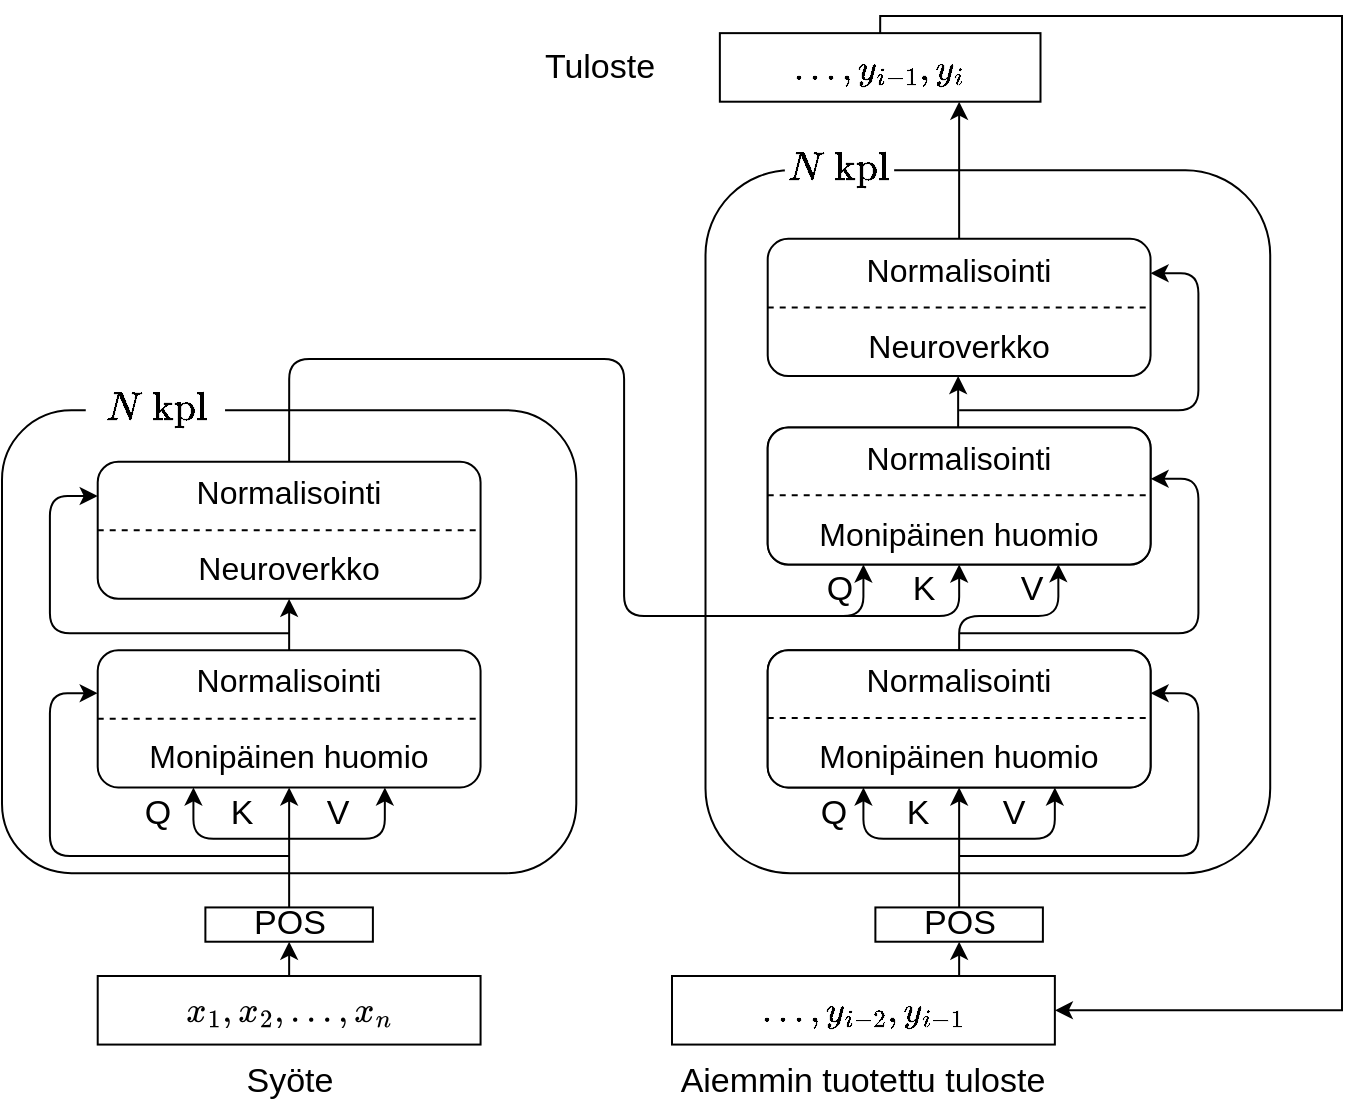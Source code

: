 <mxfile version="21.3.2" type="github">
  <diagram name="Sivu-1" id="GMaKvx0z-_WbxwCyOCGv">
    <mxGraphModel dx="836" dy="444" grid="1" gridSize="10" guides="1" tooltips="1" connect="1" arrows="1" fold="1" page="1" pageScale="1" pageWidth="827" pageHeight="1169" math="1" shadow="0">
      <root>
        <mxCell id="0" />
        <mxCell id="1" parent="0" />
        <mxCell id="I8HA8xImL1ggvuEU1R1x-40" value="" style="group" vertex="1" connectable="0" parent="1">
          <mxGeometry x="10" y="280" width="670" height="540" as="geometry" />
        </mxCell>
        <mxCell id="7PYKrdhhIDAXLN2S15Va-51" value="" style="rounded=1;whiteSpace=wrap;html=1;fillColor=none;" parent="I8HA8xImL1ggvuEU1R1x-40" vertex="1">
          <mxGeometry x="351.75" y="77.143" width="282.357" height="351.429" as="geometry" />
        </mxCell>
        <mxCell id="7PYKrdhhIDAXLN2S15Va-50" value="" style="rounded=1;whiteSpace=wrap;html=1;fillColor=none;" parent="I8HA8xImL1ggvuEU1R1x-40" vertex="1">
          <mxGeometry y="197.143" width="287.143" height="231.429" as="geometry" />
        </mxCell>
        <mxCell id="7PYKrdhhIDAXLN2S15Va-42" style="edgeStyle=orthogonalEdgeStyle;rounded=1;orthogonalLoop=1;jettySize=auto;html=1;exitX=1;exitY=0.25;exitDx=0;exitDy=0;entryX=1;entryY=0.25;entryDx=0;entryDy=0;" parent="I8HA8xImL1ggvuEU1R1x-40" target="7PYKrdhhIDAXLN2S15Va-36" edge="1">
          <mxGeometry relative="1" as="geometry">
            <mxPoint x="478.571" y="197.143" as="sourcePoint" />
            <Array as="points">
              <mxPoint x="598.214" y="197.143" />
              <mxPoint x="598.214" y="128.571" />
            </Array>
          </mxGeometry>
        </mxCell>
        <mxCell id="7PYKrdhhIDAXLN2S15Va-36" value="&lt;div style=&quot;font-size: 16px;&quot;&gt;&lt;font style=&quot;font-size: 16px;&quot;&gt;Normalisointi&lt;/font&gt;&lt;/div&gt;&lt;div style=&quot;font-size: 16px;&quot;&gt;&lt;font style=&quot;font-size: 16px;&quot;&gt;&lt;br&gt;&lt;/font&gt;&lt;/div&gt;&lt;div style=&quot;font-size: 16px;&quot;&gt;&lt;font style=&quot;font-size: 16px;&quot;&gt;Neuroverkko&lt;font style=&quot;font-size: 16px;&quot;&gt;&lt;br&gt;&lt;/font&gt;&lt;/font&gt;&lt;/div&gt;" style="rounded=1;whiteSpace=wrap;html=1;" parent="I8HA8xImL1ggvuEU1R1x-40" vertex="1">
          <mxGeometry x="382.857" y="111.429" width="191.429" height="68.571" as="geometry" />
        </mxCell>
        <mxCell id="7PYKrdhhIDAXLN2S15Va-35" value="&lt;div style=&quot;font-size: 16px;&quot;&gt;&lt;font style=&quot;font-size: 16px;&quot;&gt;Normalisointi&lt;/font&gt;&lt;/div&gt;&lt;div style=&quot;font-size: 16px;&quot;&gt;&lt;font style=&quot;font-size: 16px;&quot;&gt;&lt;br&gt;&lt;/font&gt;&lt;/div&gt;&lt;div style=&quot;font-size: 16px;&quot;&gt;&lt;font style=&quot;font-size: 16px;&quot;&gt;Huomio&lt;font style=&quot;font-size: 16px;&quot;&gt;&lt;br&gt;&lt;/font&gt;&lt;/font&gt;&lt;/div&gt;" style="rounded=1;whiteSpace=wrap;html=1;" parent="I8HA8xImL1ggvuEU1R1x-40" vertex="1">
          <mxGeometry x="382.857" y="205.714" width="191.429" height="68.571" as="geometry" />
        </mxCell>
        <mxCell id="7PYKrdhhIDAXLN2S15Va-34" value="&lt;div style=&quot;font-size: 16px;&quot;&gt;&lt;font style=&quot;font-size: 16px;&quot;&gt;Normalisointi&lt;/font&gt;&lt;/div&gt;&lt;div style=&quot;font-size: 16px;&quot;&gt;&lt;font style=&quot;font-size: 16px;&quot;&gt;&lt;br&gt;&lt;/font&gt;&lt;/div&gt;&lt;div style=&quot;font-size: 16px;&quot;&gt;&lt;font style=&quot;font-size: 16px;&quot;&gt;Huomio&lt;font style=&quot;font-size: 16px;&quot;&gt;&lt;br&gt;&lt;/font&gt;&lt;/font&gt;&lt;/div&gt;" style="rounded=1;whiteSpace=wrap;html=1;" parent="I8HA8xImL1ggvuEU1R1x-40" vertex="1">
          <mxGeometry x="382.857" y="317.143" width="191.429" height="68.571" as="geometry" />
        </mxCell>
        <mxCell id="7PYKrdhhIDAXLN2S15Va-33" value="&lt;div style=&quot;font-size: 16px;&quot;&gt;&lt;font style=&quot;font-size: 16px;&quot;&gt;Normalisointi&lt;/font&gt;&lt;/div&gt;&lt;div style=&quot;font-size: 16px;&quot;&gt;&lt;font style=&quot;font-size: 16px;&quot;&gt;&lt;br&gt;&lt;/font&gt;&lt;/div&gt;&lt;div style=&quot;font-size: 16px;&quot;&gt;&lt;font style=&quot;font-size: 16px;&quot;&gt;Monipäinen huomio&lt;font style=&quot;font-size: 16px;&quot;&gt;&lt;br&gt;&lt;/font&gt;&lt;/font&gt;&lt;/div&gt;" style="rounded=1;whiteSpace=wrap;html=1;" parent="I8HA8xImL1ggvuEU1R1x-40" vertex="1">
          <mxGeometry x="47.857" y="317.143" width="191.429" height="68.571" as="geometry" />
        </mxCell>
        <mxCell id="7PYKrdhhIDAXLN2S15Va-48" style="edgeStyle=orthogonalEdgeStyle;rounded=1;orthogonalLoop=1;jettySize=auto;html=1;entryX=0;entryY=0.25;entryDx=0;entryDy=0;" parent="I8HA8xImL1ggvuEU1R1x-40" target="7PYKrdhhIDAXLN2S15Va-3" edge="1">
          <mxGeometry relative="1" as="geometry">
            <mxPoint x="143.571" y="308.571" as="sourcePoint" />
            <Array as="points">
              <mxPoint x="23.929" y="308.571" />
              <mxPoint x="23.929" y="240.0" />
            </Array>
          </mxGeometry>
        </mxCell>
        <mxCell id="7PYKrdhhIDAXLN2S15Va-3" value="&lt;div style=&quot;font-size: 16px;&quot;&gt;&lt;font style=&quot;font-size: 16px;&quot;&gt;Normalisointi&lt;/font&gt;&lt;/div&gt;&lt;div style=&quot;font-size: 16px;&quot;&gt;&lt;font style=&quot;font-size: 16px;&quot;&gt;&lt;br&gt;&lt;/font&gt;&lt;/div&gt;&lt;div style=&quot;font-size: 16px;&quot;&gt;&lt;font style=&quot;font-size: 16px;&quot;&gt;Neuroverkko&lt;br&gt;&lt;/font&gt;&lt;/div&gt;" style="rounded=1;whiteSpace=wrap;html=1;" parent="I8HA8xImL1ggvuEU1R1x-40" vertex="1">
          <mxGeometry x="47.857" y="222.857" width="191.429" height="68.571" as="geometry" />
        </mxCell>
        <mxCell id="7PYKrdhhIDAXLN2S15Va-24" style="edgeStyle=orthogonalEdgeStyle;rounded=1;orthogonalLoop=1;jettySize=auto;html=1;exitX=0.5;exitY=0;exitDx=0;exitDy=0;entryX=0.759;entryY=0.997;entryDx=0;entryDy=0;entryPerimeter=0;" parent="I8HA8xImL1ggvuEU1R1x-40" edge="1" target="I8HA8xImL1ggvuEU1R1x-8">
          <mxGeometry relative="1" as="geometry">
            <mxPoint x="478.571" y="317.143" as="sourcePoint" />
            <mxPoint x="478.571" y="282.857" as="targetPoint" />
            <Array as="points">
              <mxPoint x="478.571" y="300.0" />
              <mxPoint x="527.625" y="300.0" />
            </Array>
          </mxGeometry>
        </mxCell>
        <mxCell id="7PYKrdhhIDAXLN2S15Va-26" style="edgeStyle=orthogonalEdgeStyle;rounded=0;orthogonalLoop=1;jettySize=auto;html=1;entryX=0.5;entryY=1;entryDx=0;entryDy=0;exitX=0.75;exitY=0;exitDx=0;exitDy=0;" parent="I8HA8xImL1ggvuEU1R1x-40" edge="1">
          <mxGeometry relative="1" as="geometry">
            <mxPoint x="478.571" y="385.714" as="targetPoint" />
            <mxPoint x="478.571" y="454.286" as="sourcePoint" />
          </mxGeometry>
        </mxCell>
        <mxCell id="7PYKrdhhIDAXLN2S15Va-31" style="edgeStyle=orthogonalEdgeStyle;rounded=0;orthogonalLoop=1;jettySize=auto;html=1;exitX=0.5;exitY=0;exitDx=0;exitDy=0;" parent="I8HA8xImL1ggvuEU1R1x-40" edge="1">
          <mxGeometry relative="1" as="geometry">
            <mxPoint x="478.571" y="42.857" as="targetPoint" />
            <mxPoint x="478.571" y="111.429" as="sourcePoint" />
          </mxGeometry>
        </mxCell>
        <mxCell id="7PYKrdhhIDAXLN2S15Va-25" style="edgeStyle=orthogonalEdgeStyle;rounded=0;orthogonalLoop=1;jettySize=auto;html=1;exitX=0.5;exitY=0;exitDx=0;exitDy=0;entryX=0.5;entryY=1;entryDx=0;entryDy=0;" parent="I8HA8xImL1ggvuEU1R1x-40" edge="1">
          <mxGeometry relative="1" as="geometry">
            <mxPoint x="478.069" y="214.286" as="sourcePoint" />
            <mxPoint x="478.069" y="180" as="targetPoint" />
          </mxGeometry>
        </mxCell>
        <mxCell id="7PYKrdhhIDAXLN2S15Va-9" value="" style="endArrow=classic;html=1;rounded=0;entryX=0.5;entryY=1;entryDx=0;entryDy=0;exitX=0.5;exitY=0;exitDx=0;exitDy=0;" parent="I8HA8xImL1ggvuEU1R1x-40" target="7PYKrdhhIDAXLN2S15Va-3" edge="1">
          <mxGeometry width="50" height="50" relative="1" as="geometry">
            <mxPoint x="143.571" y="317.143" as="sourcePoint" />
            <mxPoint x="430.714" y="257.143" as="targetPoint" />
          </mxGeometry>
        </mxCell>
        <mxCell id="7PYKrdhhIDAXLN2S15Va-10" value="" style="endArrow=classic;html=1;rounded=0;entryX=0.5;entryY=1;entryDx=0;entryDy=0;" parent="I8HA8xImL1ggvuEU1R1x-40" edge="1">
          <mxGeometry width="50" height="50" relative="1" as="geometry">
            <mxPoint x="143.571" y="454.286" as="sourcePoint" />
            <mxPoint x="143.571" y="385.714" as="targetPoint" />
          </mxGeometry>
        </mxCell>
        <mxCell id="7PYKrdhhIDAXLN2S15Va-15" value="" style="endArrow=none;dashed=1;html=1;rounded=0;exitX=0;exitY=0.5;exitDx=0;exitDy=0;entryX=1;entryY=0.5;entryDx=0;entryDy=0;" parent="I8HA8xImL1ggvuEU1R1x-40" edge="1">
          <mxGeometry width="50" height="50" relative="1" as="geometry">
            <mxPoint x="47.857" y="351.429" as="sourcePoint" />
            <mxPoint x="239.286" y="351.429" as="targetPoint" />
          </mxGeometry>
        </mxCell>
        <mxCell id="7PYKrdhhIDAXLN2S15Va-16" value="" style="endArrow=none;dashed=1;html=1;rounded=0;exitX=0;exitY=0.5;exitDx=0;exitDy=0;entryX=1;entryY=0.5;entryDx=0;entryDy=0;" parent="I8HA8xImL1ggvuEU1R1x-40" source="7PYKrdhhIDAXLN2S15Va-3" target="7PYKrdhhIDAXLN2S15Va-3" edge="1">
          <mxGeometry width="50" height="50" relative="1" as="geometry">
            <mxPoint x="275.179" y="334.286" as="sourcePoint" />
            <mxPoint x="335" y="291.429" as="targetPoint" />
          </mxGeometry>
        </mxCell>
        <mxCell id="7PYKrdhhIDAXLN2S15Va-21" value="" style="endArrow=none;dashed=1;html=1;rounded=0;exitX=0;exitY=0.5;exitDx=0;exitDy=0;entryX=1;entryY=0.5;entryDx=0;entryDy=0;" parent="I8HA8xImL1ggvuEU1R1x-40" edge="1">
          <mxGeometry width="50" height="50" relative="1" as="geometry">
            <mxPoint x="382.857" y="145.714" as="sourcePoint" />
            <mxPoint x="574.286" y="145.714" as="targetPoint" />
          </mxGeometry>
        </mxCell>
        <mxCell id="7PYKrdhhIDAXLN2S15Va-22" value="" style="endArrow=none;dashed=1;html=1;rounded=0;exitX=0;exitY=0.5;exitDx=0;exitDy=0;entryX=1;entryY=0.5;entryDx=0;entryDy=0;" parent="I8HA8xImL1ggvuEU1R1x-40" edge="1">
          <mxGeometry width="50" height="50" relative="1" as="geometry">
            <mxPoint x="382.857" y="239.571" as="sourcePoint" />
            <mxPoint x="574.286" y="239.571" as="targetPoint" />
          </mxGeometry>
        </mxCell>
        <mxCell id="7PYKrdhhIDAXLN2S15Va-23" value="" style="endArrow=none;dashed=1;html=1;rounded=0;exitX=0;exitY=0.5;exitDx=0;exitDy=0;entryX=1;entryY=0.5;entryDx=0;entryDy=0;" parent="I8HA8xImL1ggvuEU1R1x-40" edge="1">
          <mxGeometry width="50" height="50" relative="1" as="geometry">
            <mxPoint x="382.857" y="351.0" as="sourcePoint" />
            <mxPoint x="574.286" y="351.0" as="targetPoint" />
          </mxGeometry>
        </mxCell>
        <mxCell id="7PYKrdhhIDAXLN2S15Va-43" style="edgeStyle=orthogonalEdgeStyle;rounded=1;orthogonalLoop=1;jettySize=auto;html=1;entryX=1;entryY=0.25;entryDx=0;entryDy=0;" parent="I8HA8xImL1ggvuEU1R1x-40" edge="1">
          <mxGeometry relative="1" as="geometry">
            <mxPoint x="574.286" y="231.429" as="targetPoint" />
            <mxPoint x="478.571" y="308.571" as="sourcePoint" />
            <Array as="points">
              <mxPoint x="478.571" y="308.571" />
              <mxPoint x="598.214" y="308.571" />
              <mxPoint x="598.214" y="231.429" />
            </Array>
          </mxGeometry>
        </mxCell>
        <mxCell id="7PYKrdhhIDAXLN2S15Va-44" style="edgeStyle=orthogonalEdgeStyle;rounded=1;orthogonalLoop=1;jettySize=auto;html=1;entryX=1;entryY=0.25;entryDx=0;entryDy=0;" parent="I8HA8xImL1ggvuEU1R1x-40" edge="1">
          <mxGeometry relative="1" as="geometry">
            <mxPoint x="574.286" y="338.571" as="targetPoint" />
            <mxPoint x="478.571" y="420" as="sourcePoint" />
            <Array as="points">
              <mxPoint x="598.214" y="420" />
              <mxPoint x="598.214" y="338.571" />
            </Array>
          </mxGeometry>
        </mxCell>
        <mxCell id="7PYKrdhhIDAXLN2S15Va-49" style="edgeStyle=orthogonalEdgeStyle;rounded=1;orthogonalLoop=1;jettySize=auto;html=1;entryX=0;entryY=0.25;entryDx=0;entryDy=0;" parent="I8HA8xImL1ggvuEU1R1x-40" edge="1">
          <mxGeometry relative="1" as="geometry">
            <mxPoint x="47.857" y="338.571" as="targetPoint" />
            <mxPoint x="143.571" y="420" as="sourcePoint" />
            <Array as="points">
              <mxPoint x="143.571" y="420" />
              <mxPoint x="23.929" y="420" />
              <mxPoint x="23.929" y="338.571" />
            </Array>
          </mxGeometry>
        </mxCell>
        <mxCell id="Tz3jFz0AzKm_h4EaVXFq-4" value="&lt;div style=&quot;font-size: 13px;&quot;&gt;&lt;font style=&quot;font-size: 15px;&quot;&gt;$$\dots, y_{i-1}, y_{i}$$&lt;/font&gt;&lt;/div&gt;" style="rounded=0;whiteSpace=wrap;html=1;" parent="I8HA8xImL1ggvuEU1R1x-40" vertex="1">
          <mxGeometry x="358.929" y="8.571" width="160.321" height="34.286" as="geometry" />
        </mxCell>
        <mxCell id="Tz3jFz0AzKm_h4EaVXFq-6" value="&lt;font style=&quot;font-size: 15px;&quot;&gt;&lt;svg xmlns:xlink=&quot;http://www.w3.org/1999/xlink&quot; viewBox=&quot;0 -442 5769 636&quot; role=&quot;img&quot; height=&quot;1.439ex&quot; width=&quot;13.052ex&quot; xmlns=&quot;http://www.w3.org/2000/svg&quot; style=&quot;vertical-align: -0.439ex;&quot;&gt;&lt;defs&gt;&lt;path d=&quot;M52 289Q59 331 106 386T222 442Q257 442 286 424T329 379Q371 442 430 442Q467 442 494 420T522 361Q522 332 508 314T481 292T458 288Q439 288 427 299T415 328Q415 374 465 391Q454 404 425 404Q412 404 406 402Q368 386 350 336Q290 115 290 78Q290 50 306 38T341 26Q378 26 414 59T463 140Q466 150 469 151T485 153H489Q504 153 504 145Q504 144 502 134Q486 77 440 33T333 -11Q263 -11 227 52Q186 -10 133 -10H127Q78 -10 57 16T35 71Q35 103 54 123T99 143Q142 143 142 101Q142 81 130 66T107 46T94 41L91 40Q91 39 97 36T113 29T132 26Q168 26 194 71Q203 87 217 139T245 247T261 313Q266 340 266 352Q266 380 251 392T217 404Q177 404 142 372T93 290Q91 281 88 280T72 278H58Q52 284 52 289Z&quot; id=&quot;MJX-2-TEX-I-1D465&quot;&gt;&lt;/path&gt;&lt;path d=&quot;M213 578L200 573Q186 568 160 563T102 556H83V602H102Q149 604 189 617T245 641T273 663Q275 666 285 666Q294 666 302 660V361L303 61Q310 54 315 52T339 48T401 46H427V0H416Q395 3 257 3Q121 3 100 0H88V46H114Q136 46 152 46T177 47T193 50T201 52T207 57T213 61V578Z&quot; id=&quot;MJX-2-TEX-N-31&quot;&gt;&lt;/path&gt;&lt;path d=&quot;M78 35T78 60T94 103T137 121Q165 121 187 96T210 8Q210 -27 201 -60T180 -117T154 -158T130 -185T117 -194Q113 -194 104 -185T95 -172Q95 -168 106 -156T131 -126T157 -76T173 -3V9L172 8Q170 7 167 6T161 3T152 1T140 0Q113 0 96 17Z&quot; id=&quot;MJX-2-TEX-N-2C&quot;&gt;&lt;/path&gt;&lt;path d=&quot;M109 429Q82 429 66 447T50 491Q50 562 103 614T235 666Q326 666 387 610T449 465Q449 422 429 383T381 315T301 241Q265 210 201 149L142 93L218 92Q375 92 385 97Q392 99 409 186V189H449V186Q448 183 436 95T421 3V0H50V19V31Q50 38 56 46T86 81Q115 113 136 137Q145 147 170 174T204 211T233 244T261 278T284 308T305 340T320 369T333 401T340 431T343 464Q343 527 309 573T212 619Q179 619 154 602T119 569T109 550Q109 549 114 549Q132 549 151 535T170 489Q170 464 154 447T109 429Z&quot; id=&quot;MJX-2-TEX-N-32&quot;&gt;&lt;/path&gt;&lt;path d=&quot;M78 60Q78 84 95 102T138 120Q162 120 180 104T199 61Q199 36 182 18T139 0T96 17T78 60ZM525 60Q525 84 542 102T585 120Q609 120 627 104T646 61Q646 36 629 18T586 0T543 17T525 60ZM972 60Q972 84 989 102T1032 120Q1056 120 1074 104T1093 61Q1093 36 1076 18T1033 0T990 17T972 60Z&quot; id=&quot;MJX-2-TEX-N-2026&quot;&gt;&lt;/path&gt;&lt;path d=&quot;M21 287Q22 293 24 303T36 341T56 388T89 425T135 442Q171 442 195 424T225 390T231 369Q231 367 232 367L243 378Q304 442 382 442Q436 442 469 415T503 336T465 179T427 52Q427 26 444 26Q450 26 453 27Q482 32 505 65T540 145Q542 153 560 153Q580 153 580 145Q580 144 576 130Q568 101 554 73T508 17T439 -10Q392 -10 371 17T350 73Q350 92 386 193T423 345Q423 404 379 404H374Q288 404 229 303L222 291L189 157Q156 26 151 16Q138 -11 108 -11Q95 -11 87 -5T76 7T74 17Q74 30 112 180T152 343Q153 348 153 366Q153 405 129 405Q91 405 66 305Q60 285 60 284Q58 278 41 278H27Q21 284 21 287Z&quot; id=&quot;MJX-2-TEX-I-1D45B&quot;&gt;&lt;/path&gt;&lt;/defs&gt;&lt;g transform=&quot;scale(1,-1)&quot; stroke-width=&quot;0&quot; fill=&quot;currentColor&quot; stroke=&quot;currentColor&quot;&gt;&lt;g data-mml-node=&quot;math&quot;&gt;&lt;g data-mml-node=&quot;msub&quot;&gt;&lt;g data-mml-node=&quot;mi&quot;&gt;&lt;use xlink:href=&quot;#MJX-2-TEX-I-1D465&quot; data-c=&quot;1D465&quot;&gt;&lt;/use&gt;&lt;/g&gt;&lt;g transform=&quot;translate(605,-150) scale(0.707)&quot; data-mml-node=&quot;mn&quot;&gt;&lt;use xlink:href=&quot;#MJX-2-TEX-N-31&quot; data-c=&quot;31&quot;&gt;&lt;/use&gt;&lt;/g&gt;&lt;/g&gt;&lt;g transform=&quot;translate(1008.6,0)&quot; data-mml-node=&quot;mo&quot;&gt;&lt;use xlink:href=&quot;#MJX-2-TEX-N-2C&quot; data-c=&quot;2C&quot;&gt;&lt;/use&gt;&lt;/g&gt;&lt;g transform=&quot;translate(1453.2,0)&quot; data-mml-node=&quot;msub&quot;&gt;&lt;g data-mml-node=&quot;mi&quot;&gt;&lt;use xlink:href=&quot;#MJX-2-TEX-I-1D465&quot; data-c=&quot;1D465&quot;&gt;&lt;/use&gt;&lt;/g&gt;&lt;g transform=&quot;translate(605,-150) scale(0.707)&quot; data-mml-node=&quot;mn&quot;&gt;&lt;use xlink:href=&quot;#MJX-2-TEX-N-32&quot; data-c=&quot;32&quot;&gt;&lt;/use&gt;&lt;/g&gt;&lt;/g&gt;&lt;g transform=&quot;translate(2461.8,0)&quot; data-mml-node=&quot;mo&quot;&gt;&lt;use xlink:href=&quot;#MJX-2-TEX-N-2C&quot; data-c=&quot;2C&quot;&gt;&lt;/use&gt;&lt;/g&gt;&lt;g transform=&quot;translate(2906.4,0)&quot; data-mml-node=&quot;mo&quot;&gt;&lt;use xlink:href=&quot;#MJX-2-TEX-N-2026&quot; data-c=&quot;2026&quot;&gt;&lt;/use&gt;&lt;/g&gt;&lt;g transform=&quot;translate(4245.1,0)&quot; data-mml-node=&quot;mo&quot;&gt;&lt;use xlink:href=&quot;#MJX-2-TEX-N-2C&quot; data-c=&quot;2C&quot;&gt;&lt;/use&gt;&lt;/g&gt;&lt;g transform=&quot;translate(4689.8,0)&quot; data-mml-node=&quot;msub&quot;&gt;&lt;g data-mml-node=&quot;mi&quot;&gt;&lt;use xlink:href=&quot;#MJX-2-TEX-I-1D465&quot; data-c=&quot;1D465&quot;&gt;&lt;/use&gt;&lt;/g&gt;&lt;g transform=&quot;translate(605,-150) scale(0.707)&quot; data-mml-node=&quot;mi&quot;&gt;&lt;use xlink:href=&quot;#MJX-2-TEX-I-1D45B&quot; data-c=&quot;1D45B&quot;&gt;&lt;/use&gt;&lt;/g&gt;&lt;/g&gt;&lt;/g&gt;&lt;/g&gt;&lt;/svg&gt;&lt;/font&gt;" style="rounded=0;whiteSpace=wrap;html=1;" parent="I8HA8xImL1ggvuEU1R1x-40" vertex="1">
          <mxGeometry x="47.857" y="480.0" width="191.429" height="34.286" as="geometry" />
        </mxCell>
        <mxCell id="Tz3jFz0AzKm_h4EaVXFq-7" value="&lt;div&gt;&lt;font style=&quot;font-size: 15px;&quot;&gt;$$\dots, y_{i-2}, y_{i-1}$$&lt;/font&gt;&lt;/div&gt;" style="rounded=0;whiteSpace=wrap;html=1;" parent="I8HA8xImL1ggvuEU1R1x-40" vertex="1">
          <mxGeometry x="335" y="480.0" width="191.429" height="34.286" as="geometry" />
        </mxCell>
        <mxCell id="Tz3jFz0AzKm_h4EaVXFq-5" style="edgeStyle=orthogonalEdgeStyle;rounded=0;orthogonalLoop=1;jettySize=auto;html=1;exitX=0.5;exitY=0;exitDx=0;exitDy=0;entryX=1;entryY=0.5;entryDx=0;entryDy=0;" parent="I8HA8xImL1ggvuEU1R1x-40" source="Tz3jFz0AzKm_h4EaVXFq-4" edge="1" target="Tz3jFz0AzKm_h4EaVXFq-7">
          <mxGeometry relative="1" as="geometry">
            <mxPoint x="526.429" y="471.429" as="targetPoint" />
            <Array as="points">
              <mxPoint x="439.089" />
              <mxPoint x="670" />
              <mxPoint x="670" y="497.143" />
            </Array>
          </mxGeometry>
        </mxCell>
        <mxCell id="I8HA8xImL1ggvuEU1R1x-14" style="edgeStyle=orthogonalEdgeStyle;rounded=1;orthogonalLoop=1;jettySize=auto;html=1;entryX=0.75;entryY=1;entryDx=0;entryDy=0;" edge="1" parent="I8HA8xImL1ggvuEU1R1x-40" target="I8HA8xImL1ggvuEU1R1x-7">
          <mxGeometry relative="1" as="geometry">
            <mxPoint x="478.571" y="411.429" as="sourcePoint" />
            <Array as="points">
              <mxPoint x="478.571" y="411.429" />
              <mxPoint x="526.429" y="411.429" />
            </Array>
          </mxGeometry>
        </mxCell>
        <mxCell id="I8HA8xImL1ggvuEU1R1x-15" style="edgeStyle=orthogonalEdgeStyle;rounded=1;orthogonalLoop=1;jettySize=auto;html=1;entryX=0.25;entryY=1;entryDx=0;entryDy=0;" edge="1" parent="I8HA8xImL1ggvuEU1R1x-40" target="I8HA8xImL1ggvuEU1R1x-7">
          <mxGeometry relative="1" as="geometry">
            <mxPoint x="478.571" y="411.429" as="sourcePoint" />
            <Array as="points">
              <mxPoint x="478.571" y="411.429" />
              <mxPoint x="430.714" y="411.429" />
            </Array>
          </mxGeometry>
        </mxCell>
        <mxCell id="I8HA8xImL1ggvuEU1R1x-7" value="&lt;div style=&quot;font-size: 16px;&quot;&gt;&lt;font style=&quot;font-size: 16px;&quot;&gt;Normalisointi&lt;/font&gt;&lt;/div&gt;&lt;div style=&quot;font-size: 16px;&quot;&gt;&lt;font style=&quot;font-size: 16px;&quot;&gt;&lt;br&gt;&lt;/font&gt;&lt;/div&gt;&lt;div style=&quot;font-size: 16px;&quot;&gt;&lt;font style=&quot;font-size: 16px;&quot;&gt;Monipäinen huomio&lt;font style=&quot;font-size: 16px;&quot;&gt;&lt;br&gt;&lt;/font&gt;&lt;/font&gt;&lt;/div&gt;" style="rounded=1;whiteSpace=wrap;html=1;" vertex="1" parent="I8HA8xImL1ggvuEU1R1x-40">
          <mxGeometry x="382.857" y="317.143" width="191.429" height="68.571" as="geometry" />
        </mxCell>
        <mxCell id="I8HA8xImL1ggvuEU1R1x-2" value="&lt;font style=&quot;font-size: 17px;&quot;&gt;Tuloste&lt;/font&gt;" style="text;html=1;strokeColor=none;fillColor=none;align=center;verticalAlign=middle;whiteSpace=wrap;rounded=0;" vertex="1" parent="I8HA8xImL1ggvuEU1R1x-40">
          <mxGeometry x="263.214" y="12.857" width="71.786" height="25.714" as="geometry" />
        </mxCell>
        <mxCell id="I8HA8xImL1ggvuEU1R1x-4" value="&lt;div style=&quot;font-size: 13px;&quot;&gt;&lt;font style=&quot;font-size: 17px;&quot;&gt;$$N\text{ kpl}$$&lt;/font&gt;&lt;/div&gt;" style="text;html=1;strokeColor=none;fillColor=default;align=center;verticalAlign=middle;whiteSpace=wrap;rounded=0;" vertex="1" parent="I8HA8xImL1ggvuEU1R1x-40">
          <mxGeometry x="41.88" y="180" width="69.64" height="34.29" as="geometry" />
        </mxCell>
        <mxCell id="I8HA8xImL1ggvuEU1R1x-5" value="&lt;div style=&quot;font-size: 13px;&quot;&gt;&lt;font style=&quot;font-size: 17px;&quot;&gt;$$N\text{ kpl}$$&lt;/font&gt;&lt;/div&gt;" style="text;html=1;strokeColor=none;fillColor=default;align=center;verticalAlign=middle;whiteSpace=wrap;rounded=0;" vertex="1" parent="I8HA8xImL1ggvuEU1R1x-40">
          <mxGeometry x="391.43" y="60" width="54.64" height="34.29" as="geometry" />
        </mxCell>
        <mxCell id="I8HA8xImL1ggvuEU1R1x-13" style="edgeStyle=orthogonalEdgeStyle;rounded=1;orthogonalLoop=1;jettySize=auto;html=1;exitX=0.5;exitY=1;exitDx=0;exitDy=0;entryX=0.5;entryY=1;entryDx=0;entryDy=0;" edge="1" parent="I8HA8xImL1ggvuEU1R1x-40" target="I8HA8xImL1ggvuEU1R1x-8">
          <mxGeometry relative="1" as="geometry">
            <mxPoint x="418.75" y="300.0" as="sourcePoint" />
            <Array as="points">
              <mxPoint x="478.571" y="300.0" />
            </Array>
          </mxGeometry>
        </mxCell>
        <mxCell id="I8HA8xImL1ggvuEU1R1x-8" value="&lt;div style=&quot;font-size: 16px;&quot;&gt;&lt;font style=&quot;font-size: 16px;&quot;&gt;Normalisointi&lt;/font&gt;&lt;/div&gt;&lt;div style=&quot;font-size: 16px;&quot;&gt;&lt;font style=&quot;font-size: 16px;&quot;&gt;&lt;br&gt;&lt;/font&gt;&lt;/div&gt;&lt;div style=&quot;font-size: 16px;&quot;&gt;&lt;font style=&quot;font-size: 16px;&quot;&gt;Monipäinen huomio&lt;font style=&quot;font-size: 16px;&quot;&gt;&lt;br&gt;&lt;/font&gt;&lt;/font&gt;&lt;/div&gt;" style="rounded=1;whiteSpace=wrap;html=1;" vertex="1" parent="I8HA8xImL1ggvuEU1R1x-40">
          <mxGeometry x="382.857" y="205.714" width="191.429" height="68.571" as="geometry" />
        </mxCell>
        <mxCell id="7PYKrdhhIDAXLN2S15Va-39" style="edgeStyle=orthogonalEdgeStyle;rounded=1;orthogonalLoop=1;jettySize=auto;html=1;exitX=0.5;exitY=0;exitDx=0;exitDy=0;entryX=0.25;entryY=1;entryDx=0;entryDy=0;" parent="I8HA8xImL1ggvuEU1R1x-40" source="7PYKrdhhIDAXLN2S15Va-3" edge="1" target="I8HA8xImL1ggvuEU1R1x-8">
          <mxGeometry relative="1" as="geometry">
            <mxPoint x="430.619" y="282.857" as="targetPoint" />
            <Array as="points">
              <mxPoint x="143.571" y="171.429" />
              <mxPoint x="311.071" y="171.429" />
              <mxPoint x="311.071" y="300.0" />
              <mxPoint x="430.714" y="300.0" />
            </Array>
          </mxGeometry>
        </mxCell>
        <mxCell id="I8HA8xImL1ggvuEU1R1x-9" value="" style="endArrow=none;dashed=1;html=1;rounded=0;exitX=0;exitY=0.5;exitDx=0;exitDy=0;entryX=1;entryY=0.5;entryDx=0;entryDy=0;" edge="1" parent="I8HA8xImL1ggvuEU1R1x-40">
          <mxGeometry width="50" height="50" relative="1" as="geometry">
            <mxPoint x="382.857" y="351.06" as="sourcePoint" />
            <mxPoint x="574.286" y="351.06" as="targetPoint" />
          </mxGeometry>
        </mxCell>
        <mxCell id="I8HA8xImL1ggvuEU1R1x-10" value="" style="endArrow=none;dashed=1;html=1;rounded=0;exitX=0;exitY=0.5;exitDx=0;exitDy=0;entryX=1;entryY=0.5;entryDx=0;entryDy=0;" edge="1" parent="I8HA8xImL1ggvuEU1R1x-40">
          <mxGeometry width="50" height="50" relative="1" as="geometry">
            <mxPoint x="382.857" y="239.631" as="sourcePoint" />
            <mxPoint x="574.286" y="239.631" as="targetPoint" />
          </mxGeometry>
        </mxCell>
        <mxCell id="I8HA8xImL1ggvuEU1R1x-17" style="edgeStyle=orthogonalEdgeStyle;rounded=1;orthogonalLoop=1;jettySize=auto;html=1;entryX=0.25;entryY=1;entryDx=0;entryDy=0;" edge="1" parent="I8HA8xImL1ggvuEU1R1x-40">
          <mxGeometry relative="1" as="geometry">
            <mxPoint x="95.714" y="385.714" as="targetPoint" />
            <mxPoint x="143.571" y="411.429" as="sourcePoint" />
            <Array as="points">
              <mxPoint x="143.571" y="411.429" />
              <mxPoint x="95.714" y="411.429" />
            </Array>
          </mxGeometry>
        </mxCell>
        <mxCell id="I8HA8xImL1ggvuEU1R1x-18" style="edgeStyle=orthogonalEdgeStyle;rounded=1;orthogonalLoop=1;jettySize=auto;html=1;entryX=0.75;entryY=1;entryDx=0;entryDy=0;" edge="1" parent="I8HA8xImL1ggvuEU1R1x-40">
          <mxGeometry relative="1" as="geometry">
            <mxPoint x="191.429" y="385.714" as="targetPoint" />
            <mxPoint x="143.571" y="411.429" as="sourcePoint" />
            <Array as="points">
              <mxPoint x="143.571" y="411.429" />
              <mxPoint x="191.429" y="411.429" />
            </Array>
          </mxGeometry>
        </mxCell>
        <mxCell id="I8HA8xImL1ggvuEU1R1x-19" value="&lt;font style=&quot;font-size: 17px;&quot;&gt;Q&lt;/font&gt;" style="text;html=1;strokeColor=none;fillColor=none;align=center;verticalAlign=middle;whiteSpace=wrap;rounded=0;" vertex="1" parent="I8HA8xImL1ggvuEU1R1x-40">
          <mxGeometry x="41.875" y="385.714" width="71.786" height="25.714" as="geometry" />
        </mxCell>
        <mxCell id="I8HA8xImL1ggvuEU1R1x-26" value="&lt;font style=&quot;font-size: 17px;&quot;&gt;Q&lt;/font&gt;" style="text;html=1;strokeColor=none;fillColor=none;align=center;verticalAlign=middle;whiteSpace=wrap;rounded=0;" vertex="1" parent="I8HA8xImL1ggvuEU1R1x-40">
          <mxGeometry x="382.857" y="274.286" width="71.786" height="25.714" as="geometry" />
        </mxCell>
        <mxCell id="I8HA8xImL1ggvuEU1R1x-27" value="&lt;font style=&quot;font-size: 17px;&quot;&gt;V&lt;/font&gt;" style="text;html=1;strokeColor=none;fillColor=none;align=center;verticalAlign=middle;whiteSpace=wrap;rounded=0;" vertex="1" parent="I8HA8xImL1ggvuEU1R1x-40">
          <mxGeometry x="478.571" y="274.286" width="71.786" height="25.714" as="geometry" />
        </mxCell>
        <mxCell id="I8HA8xImL1ggvuEU1R1x-28" value="&lt;font style=&quot;font-size: 17px;&quot;&gt;K&lt;/font&gt;" style="text;html=1;strokeColor=none;fillColor=none;align=center;verticalAlign=middle;whiteSpace=wrap;rounded=0;" vertex="1" parent="I8HA8xImL1ggvuEU1R1x-40">
          <mxGeometry x="430.714" y="274.286" width="59.821" height="25.714" as="geometry" />
        </mxCell>
        <mxCell id="I8HA8xImL1ggvuEU1R1x-30" value="&lt;font style=&quot;font-size: 17px;&quot;&gt;K&lt;/font&gt;" style="text;html=1;strokeColor=none;fillColor=none;align=center;verticalAlign=middle;whiteSpace=wrap;rounded=0;" vertex="1" parent="I8HA8xImL1ggvuEU1R1x-40">
          <mxGeometry x="83.75" y="385.714" width="71.786" height="25.714" as="geometry" />
        </mxCell>
        <mxCell id="I8HA8xImL1ggvuEU1R1x-31" value="&lt;font style=&quot;font-size: 17px;&quot;&gt;V&lt;/font&gt;" style="text;html=1;strokeColor=none;fillColor=none;align=center;verticalAlign=middle;whiteSpace=wrap;rounded=0;" vertex="1" parent="I8HA8xImL1ggvuEU1R1x-40">
          <mxGeometry x="131.607" y="385.714" width="71.786" height="25.714" as="geometry" />
        </mxCell>
        <mxCell id="I8HA8xImL1ggvuEU1R1x-32" value="&lt;font style=&quot;font-size: 17px;&quot;&gt;Q&lt;/font&gt;" style="text;html=1;strokeColor=none;fillColor=none;align=center;verticalAlign=middle;whiteSpace=wrap;rounded=0;" vertex="1" parent="I8HA8xImL1ggvuEU1R1x-40">
          <mxGeometry x="379.866" y="385.714" width="71.786" height="25.714" as="geometry" />
        </mxCell>
        <mxCell id="I8HA8xImL1ggvuEU1R1x-33" value="&lt;font style=&quot;font-size: 17px;&quot;&gt;K&lt;/font&gt;" style="text;html=1;strokeColor=none;fillColor=none;align=center;verticalAlign=middle;whiteSpace=wrap;rounded=0;" vertex="1" parent="I8HA8xImL1ggvuEU1R1x-40">
          <mxGeometry x="421.741" y="385.714" width="71.786" height="25.714" as="geometry" />
        </mxCell>
        <mxCell id="I8HA8xImL1ggvuEU1R1x-34" value="&lt;font style=&quot;font-size: 17px;&quot;&gt;V&lt;/font&gt;" style="text;html=1;strokeColor=none;fillColor=none;align=center;verticalAlign=middle;whiteSpace=wrap;rounded=0;" vertex="1" parent="I8HA8xImL1ggvuEU1R1x-40">
          <mxGeometry x="469.598" y="385.714" width="71.786" height="25.714" as="geometry" />
        </mxCell>
        <mxCell id="I8HA8xImL1ggvuEU1R1x-36" value="&lt;font style=&quot;font-size: 17px;&quot;&gt;POS&lt;/font&gt;" style="rounded=0;whiteSpace=wrap;html=1;" vertex="1" parent="I8HA8xImL1ggvuEU1R1x-40">
          <mxGeometry x="101.696" y="445.714" width="83.75" height="17.143" as="geometry" />
        </mxCell>
        <mxCell id="I8HA8xImL1ggvuEU1R1x-38" style="edgeStyle=orthogonalEdgeStyle;rounded=0;orthogonalLoop=1;jettySize=auto;html=1;exitX=0.5;exitY=0;exitDx=0;exitDy=0;entryX=0.5;entryY=1;entryDx=0;entryDy=0;" edge="1" parent="I8HA8xImL1ggvuEU1R1x-40" source="Tz3jFz0AzKm_h4EaVXFq-6" target="I8HA8xImL1ggvuEU1R1x-36">
          <mxGeometry relative="1" as="geometry" />
        </mxCell>
        <mxCell id="I8HA8xImL1ggvuEU1R1x-37" value="&lt;font style=&quot;font-size: 17px;&quot;&gt;POS&lt;/font&gt;" style="rounded=0;whiteSpace=wrap;html=1;" vertex="1" parent="I8HA8xImL1ggvuEU1R1x-40">
          <mxGeometry x="436.696" y="445.714" width="83.75" height="17.143" as="geometry" />
        </mxCell>
        <mxCell id="I8HA8xImL1ggvuEU1R1x-39" style="edgeStyle=orthogonalEdgeStyle;rounded=0;orthogonalLoop=1;jettySize=auto;html=1;exitX=0.75;exitY=0;exitDx=0;exitDy=0;entryX=0.5;entryY=1;entryDx=0;entryDy=0;" edge="1" parent="I8HA8xImL1ggvuEU1R1x-40" source="Tz3jFz0AzKm_h4EaVXFq-7" target="I8HA8xImL1ggvuEU1R1x-37">
          <mxGeometry relative="1" as="geometry" />
        </mxCell>
        <mxCell id="I8HA8xImL1ggvuEU1R1x-1" value="&lt;font style=&quot;font-size: 17px;&quot;&gt;Syöte&lt;/font&gt;" style="text;html=1;strokeColor=none;fillColor=none;align=center;verticalAlign=middle;whiteSpace=wrap;rounded=0;" vertex="1" parent="1">
          <mxGeometry x="117.679" y="799.996" width="71.786" height="25.714" as="geometry" />
        </mxCell>
        <mxCell id="I8HA8xImL1ggvuEU1R1x-3" value="&lt;font style=&quot;font-size: 17px;&quot;&gt;Aiemmin tuotettu tuloste&lt;/font&gt;" style="text;html=1;strokeColor=none;fillColor=none;align=center;verticalAlign=middle;whiteSpace=wrap;rounded=0;" vertex="1" parent="1">
          <mxGeometry x="327.054" y="799.996" width="227.321" height="25.714" as="geometry" />
        </mxCell>
      </root>
    </mxGraphModel>
  </diagram>
</mxfile>
